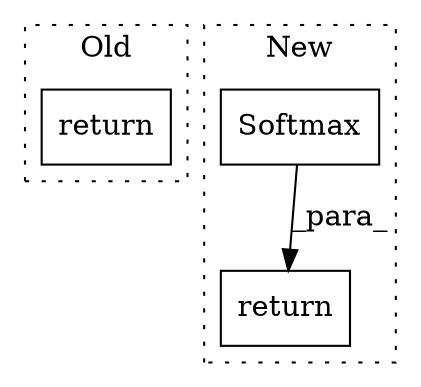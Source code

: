digraph G {
subgraph cluster0 {
1 [label="return" a="41" s="6922" l="7" shape="box"];
label = "Old";
style="dotted";
}
subgraph cluster1 {
2 [label="Softmax" a="32" s="8113" l="9" shape="box"];
3 [label="return" a="41" s="8097" l="7" shape="box"];
label = "New";
style="dotted";
}
2 -> 3 [label="_para_"];
}